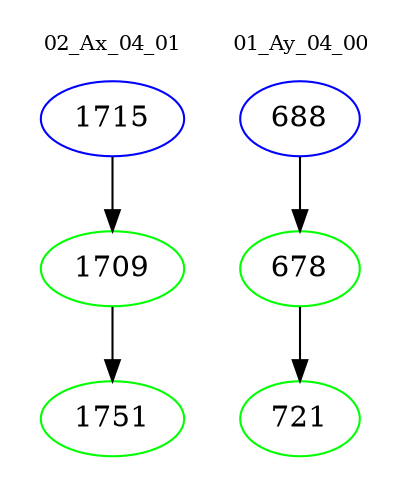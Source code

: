 digraph{
subgraph cluster_0 {
color = white
label = "02_Ax_04_01";
fontsize=10;
T0_1715 [label="1715", color="blue"]
T0_1715 -> T0_1709 [color="black"]
T0_1709 [label="1709", color="green"]
T0_1709 -> T0_1751 [color="black"]
T0_1751 [label="1751", color="green"]
}
subgraph cluster_1 {
color = white
label = "01_Ay_04_00";
fontsize=10;
T1_688 [label="688", color="blue"]
T1_688 -> T1_678 [color="black"]
T1_678 [label="678", color="green"]
T1_678 -> T1_721 [color="black"]
T1_721 [label="721", color="green"]
}
}
